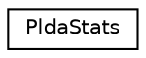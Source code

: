 digraph "Graphical Class Hierarchy"
{
  edge [fontname="Helvetica",fontsize="10",labelfontname="Helvetica",labelfontsize="10"];
  node [fontname="Helvetica",fontsize="10",shape=record];
  rankdir="LR";
  Node0 [label="PldaStats",height=0.2,width=0.4,color="black", fillcolor="white", style="filled",URL="$classkaldi_1_1PldaStats.html"];
}
